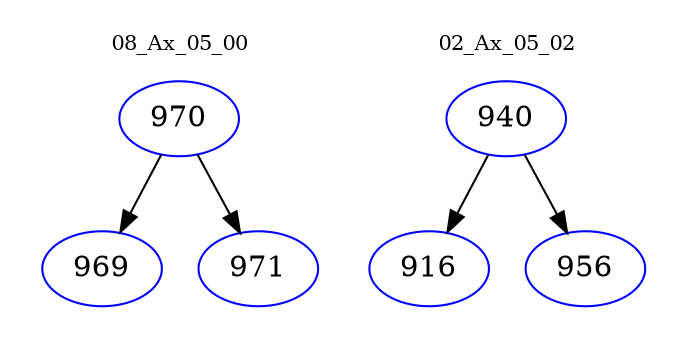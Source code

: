 digraph{
subgraph cluster_0 {
color = white
label = "08_Ax_05_00";
fontsize=10;
T0_970 [label="970", color="blue"]
T0_970 -> T0_969 [color="black"]
T0_969 [label="969", color="blue"]
T0_970 -> T0_971 [color="black"]
T0_971 [label="971", color="blue"]
}
subgraph cluster_1 {
color = white
label = "02_Ax_05_02";
fontsize=10;
T1_940 [label="940", color="blue"]
T1_940 -> T1_916 [color="black"]
T1_916 [label="916", color="blue"]
T1_940 -> T1_956 [color="black"]
T1_956 [label="956", color="blue"]
}
}

